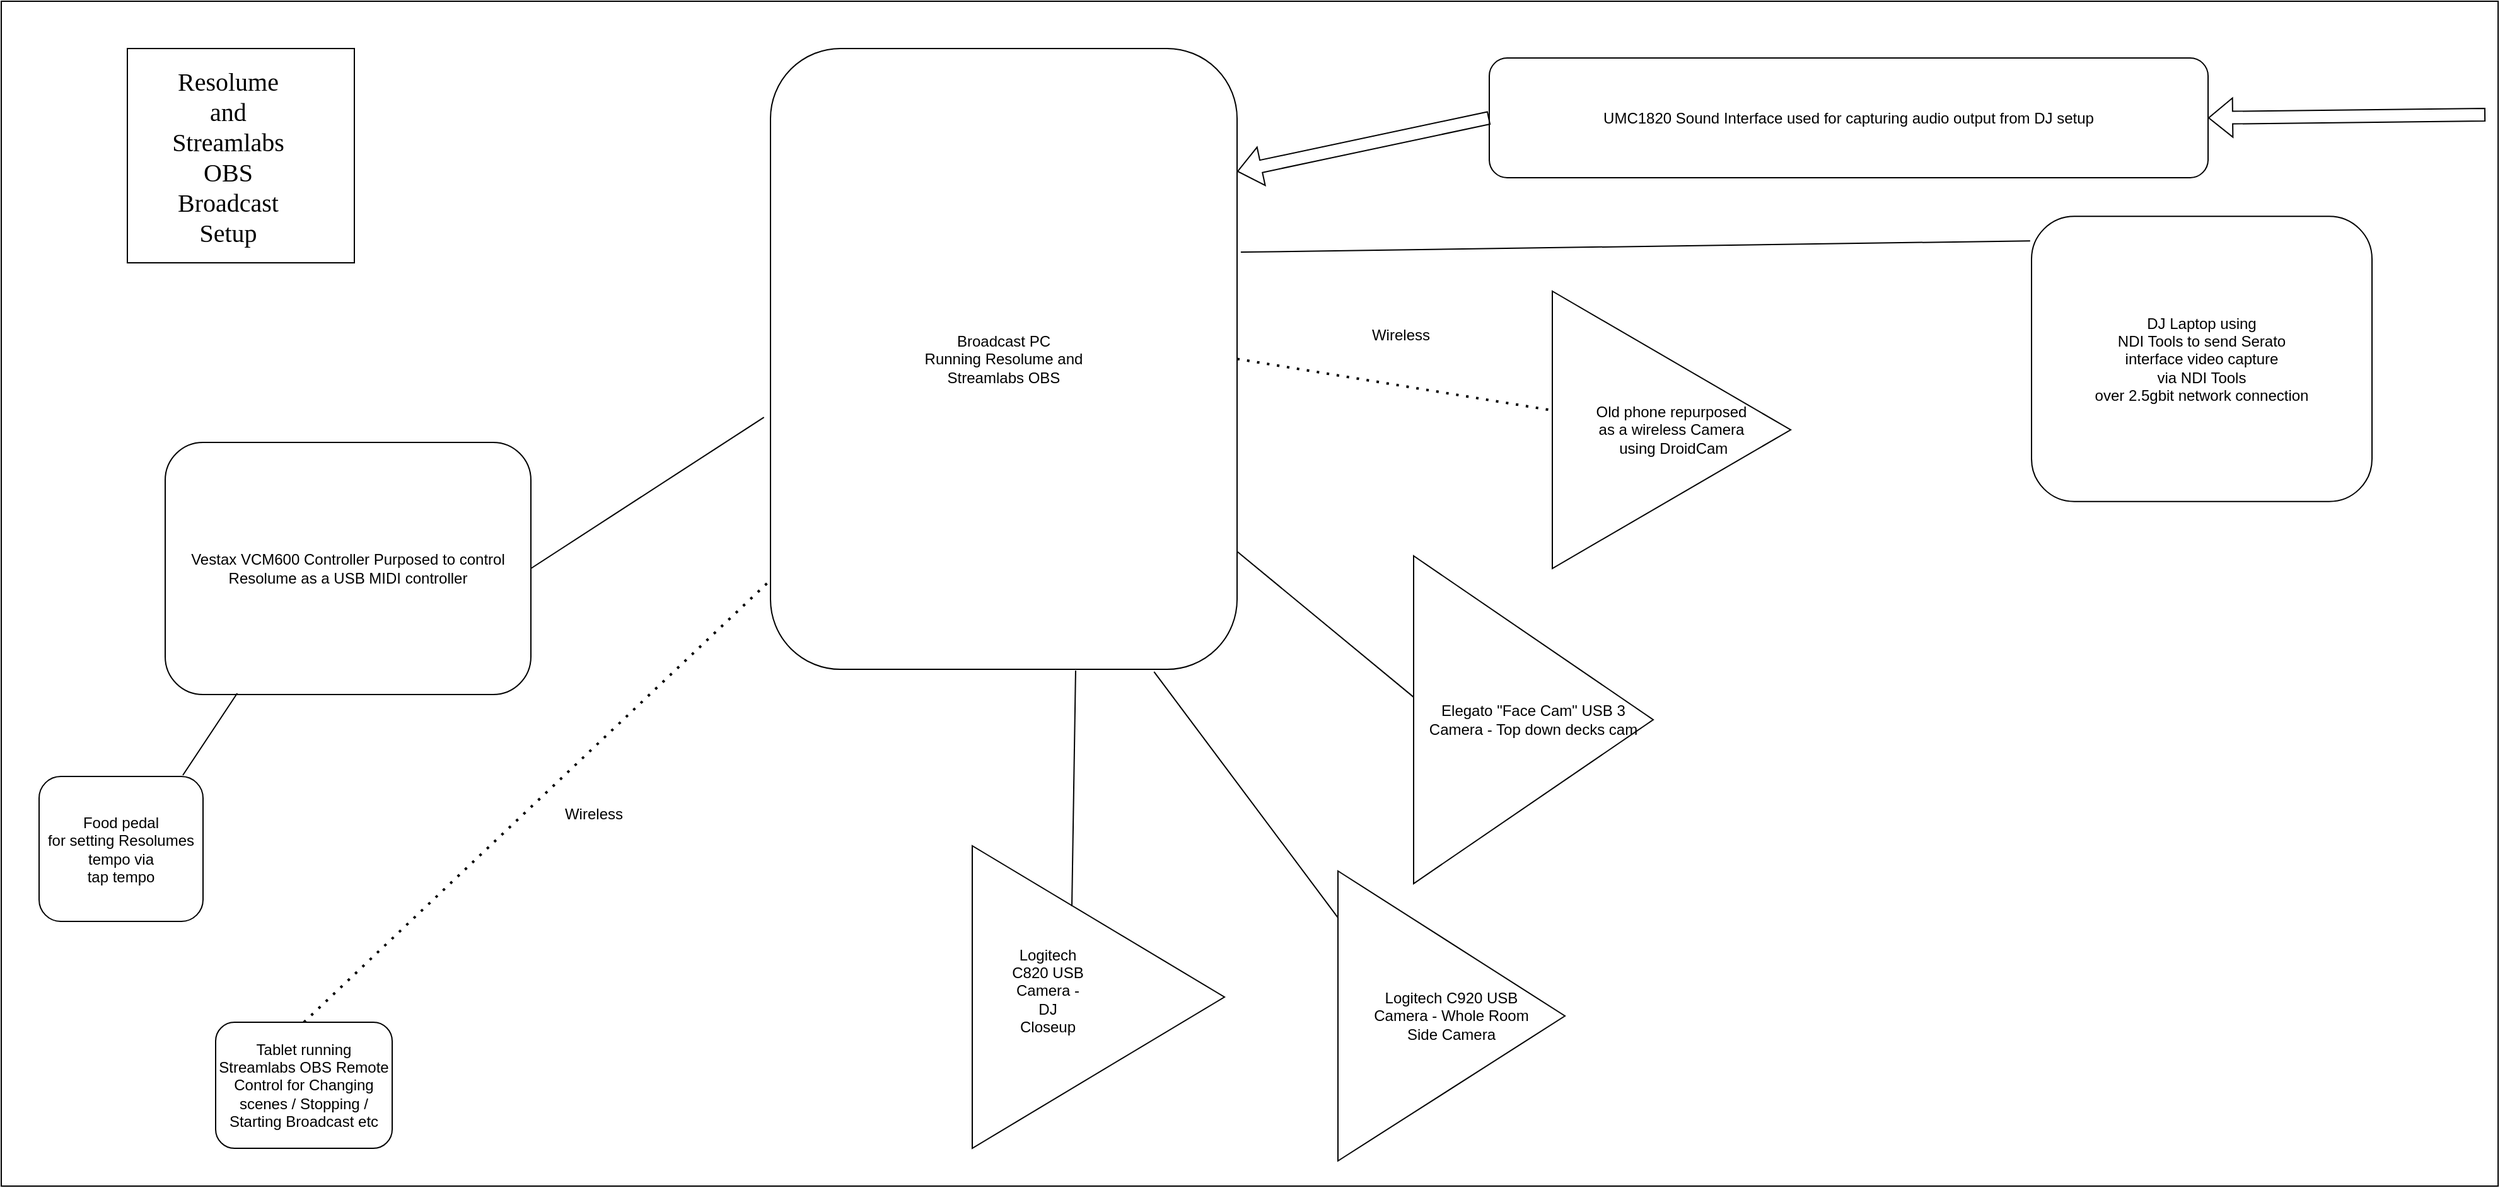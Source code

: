 <mxfile version="21.0.2" type="device"><diagram name="Page-1" id="ViqyEOpPbDPfRKUsz96Q"><mxGraphModel dx="2816" dy="1155" grid="1" gridSize="10" guides="1" tooltips="1" connect="1" arrows="1" fold="1" page="1" pageScale="1" pageWidth="827" pageHeight="1169" math="0" shadow="0"><root><mxCell id="0"/><mxCell id="1" parent="0"/><mxCell id="4-syyNRncDy6zq9xlc2a-27" value="" style="rounded=0;whiteSpace=wrap;html=1;" vertex="1" parent="1"><mxGeometry x="-20" width="1980" height="940" as="geometry"/></mxCell><mxCell id="4-syyNRncDy6zq9xlc2a-1" value="" style="rounded=0;whiteSpace=wrap;html=1;" vertex="1" parent="1"><mxGeometry x="80" y="37.5" width="180" height="170" as="geometry"/></mxCell><mxCell id="4-syyNRncDy6zq9xlc2a-2" value="Resolume and Streamlabs OBS&lt;br&gt;Broadcast Setup" style="text;html=1;strokeColor=none;fillColor=none;align=center;verticalAlign=middle;whiteSpace=wrap;rounded=0;fontFamily=Verdana;fontSize=20;" vertex="1" parent="1"><mxGeometry x="130" y="105" width="60" height="35" as="geometry"/></mxCell><mxCell id="4-syyNRncDy6zq9xlc2a-3" value="Broadcast PC&lt;br&gt;Running Resolume and&lt;br&gt;Streamlabs OBS" style="rounded=1;whiteSpace=wrap;html=1;" vertex="1" parent="1"><mxGeometry x="590" y="37.5" width="370" height="492.5" as="geometry"/></mxCell><mxCell id="4-syyNRncDy6zq9xlc2a-4" value="" style="endArrow=none;dashed=1;html=1;dashPattern=1 3;strokeWidth=2;rounded=0;" edge="1" parent="1" target="4-syyNRncDy6zq9xlc2a-3"><mxGeometry width="50" height="50" relative="1" as="geometry"><mxPoint x="220" y="810" as="sourcePoint"/><mxPoint x="440" y="570" as="targetPoint"/></mxGeometry></mxCell><mxCell id="4-syyNRncDy6zq9xlc2a-5" value="Tablet running Streamlabs OBS Remote Control for Changing scenes / Stopping / Starting Broadcast etc" style="rounded=1;whiteSpace=wrap;html=1;" vertex="1" parent="1"><mxGeometry x="150" y="810" width="140" height="100" as="geometry"/></mxCell><mxCell id="4-syyNRncDy6zq9xlc2a-6" value="" style="triangle;whiteSpace=wrap;html=1;rotation=0;" vertex="1" parent="1"><mxGeometry x="750" y="670" width="200" height="240" as="geometry"/></mxCell><mxCell id="4-syyNRncDy6zq9xlc2a-7" value="Logitech C820 USB Camera - DJ Closeup" style="text;html=1;strokeColor=none;fillColor=none;align=center;verticalAlign=middle;whiteSpace=wrap;rounded=0;" vertex="1" parent="1"><mxGeometry x="780" y="770" width="60" height="30" as="geometry"/></mxCell><mxCell id="4-syyNRncDy6zq9xlc2a-8" value="Vestax VCM600 Controller Purposed to control Resolume as a USB MIDI controller" style="rounded=1;whiteSpace=wrap;html=1;" vertex="1" parent="1"><mxGeometry x="110" y="350" width="290" height="200" as="geometry"/></mxCell><mxCell id="4-syyNRncDy6zq9xlc2a-9" value="" style="endArrow=none;html=1;rounded=0;entryX=-0.014;entryY=0.594;entryDx=0;entryDy=0;entryPerimeter=0;exitX=1;exitY=0.5;exitDx=0;exitDy=0;" edge="1" parent="1" source="4-syyNRncDy6zq9xlc2a-8" target="4-syyNRncDy6zq9xlc2a-3"><mxGeometry width="50" height="50" relative="1" as="geometry"><mxPoint x="390" y="620" as="sourcePoint"/><mxPoint x="440" y="570" as="targetPoint"/></mxGeometry></mxCell><mxCell id="4-syyNRncDy6zq9xlc2a-10" value="" style="endArrow=none;html=1;rounded=0;entryX=0.654;entryY=1.002;entryDx=0;entryDy=0;entryPerimeter=0;exitX=0.395;exitY=0.2;exitDx=0;exitDy=0;exitPerimeter=0;" edge="1" parent="1" source="4-syyNRncDy6zq9xlc2a-6" target="4-syyNRncDy6zq9xlc2a-3"><mxGeometry width="50" height="50" relative="1" as="geometry"><mxPoint x="390" y="620" as="sourcePoint"/><mxPoint x="440" y="570" as="targetPoint"/></mxGeometry></mxCell><mxCell id="4-syyNRncDy6zq9xlc2a-11" value="Logitech C920 USB &lt;br&gt;Camera - Whole Room&lt;br&gt; Side Camera" style="triangle;whiteSpace=wrap;html=1;" vertex="1" parent="1"><mxGeometry x="1040" y="690" width="180" height="230" as="geometry"/></mxCell><mxCell id="4-syyNRncDy6zq9xlc2a-12" value="" style="endArrow=none;html=1;rounded=0;entryX=0.822;entryY=1.004;entryDx=0;entryDy=0;entryPerimeter=0;exitX=0;exitY=0.161;exitDx=0;exitDy=0;exitPerimeter=0;" edge="1" parent="1" source="4-syyNRncDy6zq9xlc2a-11" target="4-syyNRncDy6zq9xlc2a-3"><mxGeometry width="50" height="50" relative="1" as="geometry"><mxPoint x="390" y="620" as="sourcePoint"/><mxPoint x="440" y="570" as="targetPoint"/></mxGeometry></mxCell><mxCell id="4-syyNRncDy6zq9xlc2a-13" value="Elegato &quot;Face Cam&quot; USB 3 Camera - Top down decks cam" style="triangle;whiteSpace=wrap;html=1;" vertex="1" parent="1"><mxGeometry x="1100" y="440" width="190" height="260" as="geometry"/></mxCell><mxCell id="4-syyNRncDy6zq9xlc2a-14" value="" style="endArrow=none;html=1;rounded=0;exitX=0;exitY=0.431;exitDx=0;exitDy=0;exitPerimeter=0;" edge="1" parent="1" source="4-syyNRncDy6zq9xlc2a-13" target="4-syyNRncDy6zq9xlc2a-3"><mxGeometry width="50" height="50" relative="1" as="geometry"><mxPoint x="1100" y="620" as="sourcePoint"/><mxPoint x="1150" y="570" as="targetPoint"/></mxGeometry></mxCell><mxCell id="4-syyNRncDy6zq9xlc2a-16" value="&lt;div&gt;Old phone repurposed &lt;br&gt;&lt;/div&gt;&lt;div&gt;as a wireless Camera&lt;/div&gt;&lt;div&gt;&amp;nbsp;using DroidCam&lt;/div&gt;" style="triangle;whiteSpace=wrap;html=1;" vertex="1" parent="1"><mxGeometry x="1210" y="230" width="189" height="220" as="geometry"/></mxCell><mxCell id="4-syyNRncDy6zq9xlc2a-17" value="" style="endArrow=none;dashed=1;html=1;dashPattern=1 3;strokeWidth=2;rounded=0;exitX=1;exitY=0.5;exitDx=0;exitDy=0;" edge="1" parent="1" source="4-syyNRncDy6zq9xlc2a-3" target="4-syyNRncDy6zq9xlc2a-16"><mxGeometry width="50" height="50" relative="1" as="geometry"><mxPoint x="1100" y="620" as="sourcePoint"/><mxPoint x="1150" y="570" as="targetPoint"/></mxGeometry></mxCell><mxCell id="4-syyNRncDy6zq9xlc2a-18" value="UMC1820 Sound Interface used for capturing audio output from DJ setup" style="rounded=1;whiteSpace=wrap;html=1;" vertex="1" parent="1"><mxGeometry x="1160" y="45" width="570" height="95" as="geometry"/></mxCell><mxCell id="4-syyNRncDy6zq9xlc2a-19" value="" style="shape=flexArrow;endArrow=classic;html=1;rounded=0;entryX=1;entryY=0.198;entryDx=0;entryDy=0;entryPerimeter=0;exitX=0;exitY=0.5;exitDx=0;exitDy=0;" edge="1" parent="1" source="4-syyNRncDy6zq9xlc2a-18" target="4-syyNRncDy6zq9xlc2a-3"><mxGeometry width="50" height="50" relative="1" as="geometry"><mxPoint x="1100" y="340" as="sourcePoint"/><mxPoint x="1150" y="290" as="targetPoint"/></mxGeometry></mxCell><mxCell id="4-syyNRncDy6zq9xlc2a-20" value="Wireless" style="text;html=1;strokeColor=none;fillColor=none;align=center;verticalAlign=middle;whiteSpace=wrap;rounded=0;" vertex="1" parent="1"><mxGeometry x="1060" y="250" width="60" height="30" as="geometry"/></mxCell><mxCell id="4-syyNRncDy6zq9xlc2a-21" value="Wireless" style="text;html=1;strokeColor=none;fillColor=none;align=center;verticalAlign=middle;whiteSpace=wrap;rounded=0;" vertex="1" parent="1"><mxGeometry x="420" y="630" width="60" height="30" as="geometry"/></mxCell><mxCell id="4-syyNRncDy6zq9xlc2a-22" value="DJ Laptop using&lt;br&gt; NDI Tools to send Serato&lt;br&gt; interface video capture&lt;br&gt;via NDI Tools&lt;br&gt;over 2.5gbit network connection" style="rounded=1;whiteSpace=wrap;html=1;" vertex="1" parent="1"><mxGeometry x="1590" y="170.63" width="270" height="226.25" as="geometry"/></mxCell><mxCell id="4-syyNRncDy6zq9xlc2a-23" value="" style="endArrow=none;html=1;rounded=0;entryX=-0.004;entryY=0.086;entryDx=0;entryDy=0;entryPerimeter=0;exitX=1.008;exitY=0.328;exitDx=0;exitDy=0;exitPerimeter=0;" edge="1" parent="1" source="4-syyNRncDy6zq9xlc2a-3" target="4-syyNRncDy6zq9xlc2a-22"><mxGeometry width="50" height="50" relative="1" as="geometry"><mxPoint x="1100" y="460" as="sourcePoint"/><mxPoint x="1150" y="410" as="targetPoint"/></mxGeometry></mxCell><mxCell id="4-syyNRncDy6zq9xlc2a-24" value="Food pedal&lt;br&gt;for setting Resolumes tempo via &lt;br&gt;tap tempo" style="rounded=1;whiteSpace=wrap;html=1;" vertex="1" parent="1"><mxGeometry x="10" y="615" width="130" height="115" as="geometry"/></mxCell><mxCell id="4-syyNRncDy6zq9xlc2a-25" value="" style="endArrow=none;html=1;rounded=0;exitX=0.877;exitY=-0.009;exitDx=0;exitDy=0;exitPerimeter=0;entryX=0.197;entryY=0.995;entryDx=0;entryDy=0;entryPerimeter=0;" edge="1" parent="1" source="4-syyNRncDy6zq9xlc2a-24" target="4-syyNRncDy6zq9xlc2a-8"><mxGeometry width="50" height="50" relative="1" as="geometry"><mxPoint x="330" y="460" as="sourcePoint"/><mxPoint x="380" y="410" as="targetPoint"/></mxGeometry></mxCell><mxCell id="4-syyNRncDy6zq9xlc2a-26" value="" style="shape=flexArrow;endArrow=classic;html=1;rounded=0;entryX=1;entryY=0.5;entryDx=0;entryDy=0;" edge="1" parent="1" target="4-syyNRncDy6zq9xlc2a-18"><mxGeometry width="50" height="50" relative="1" as="geometry"><mxPoint x="1950" y="90" as="sourcePoint"/><mxPoint x="1690" y="410" as="targetPoint"/></mxGeometry></mxCell></root></mxGraphModel></diagram></mxfile>
